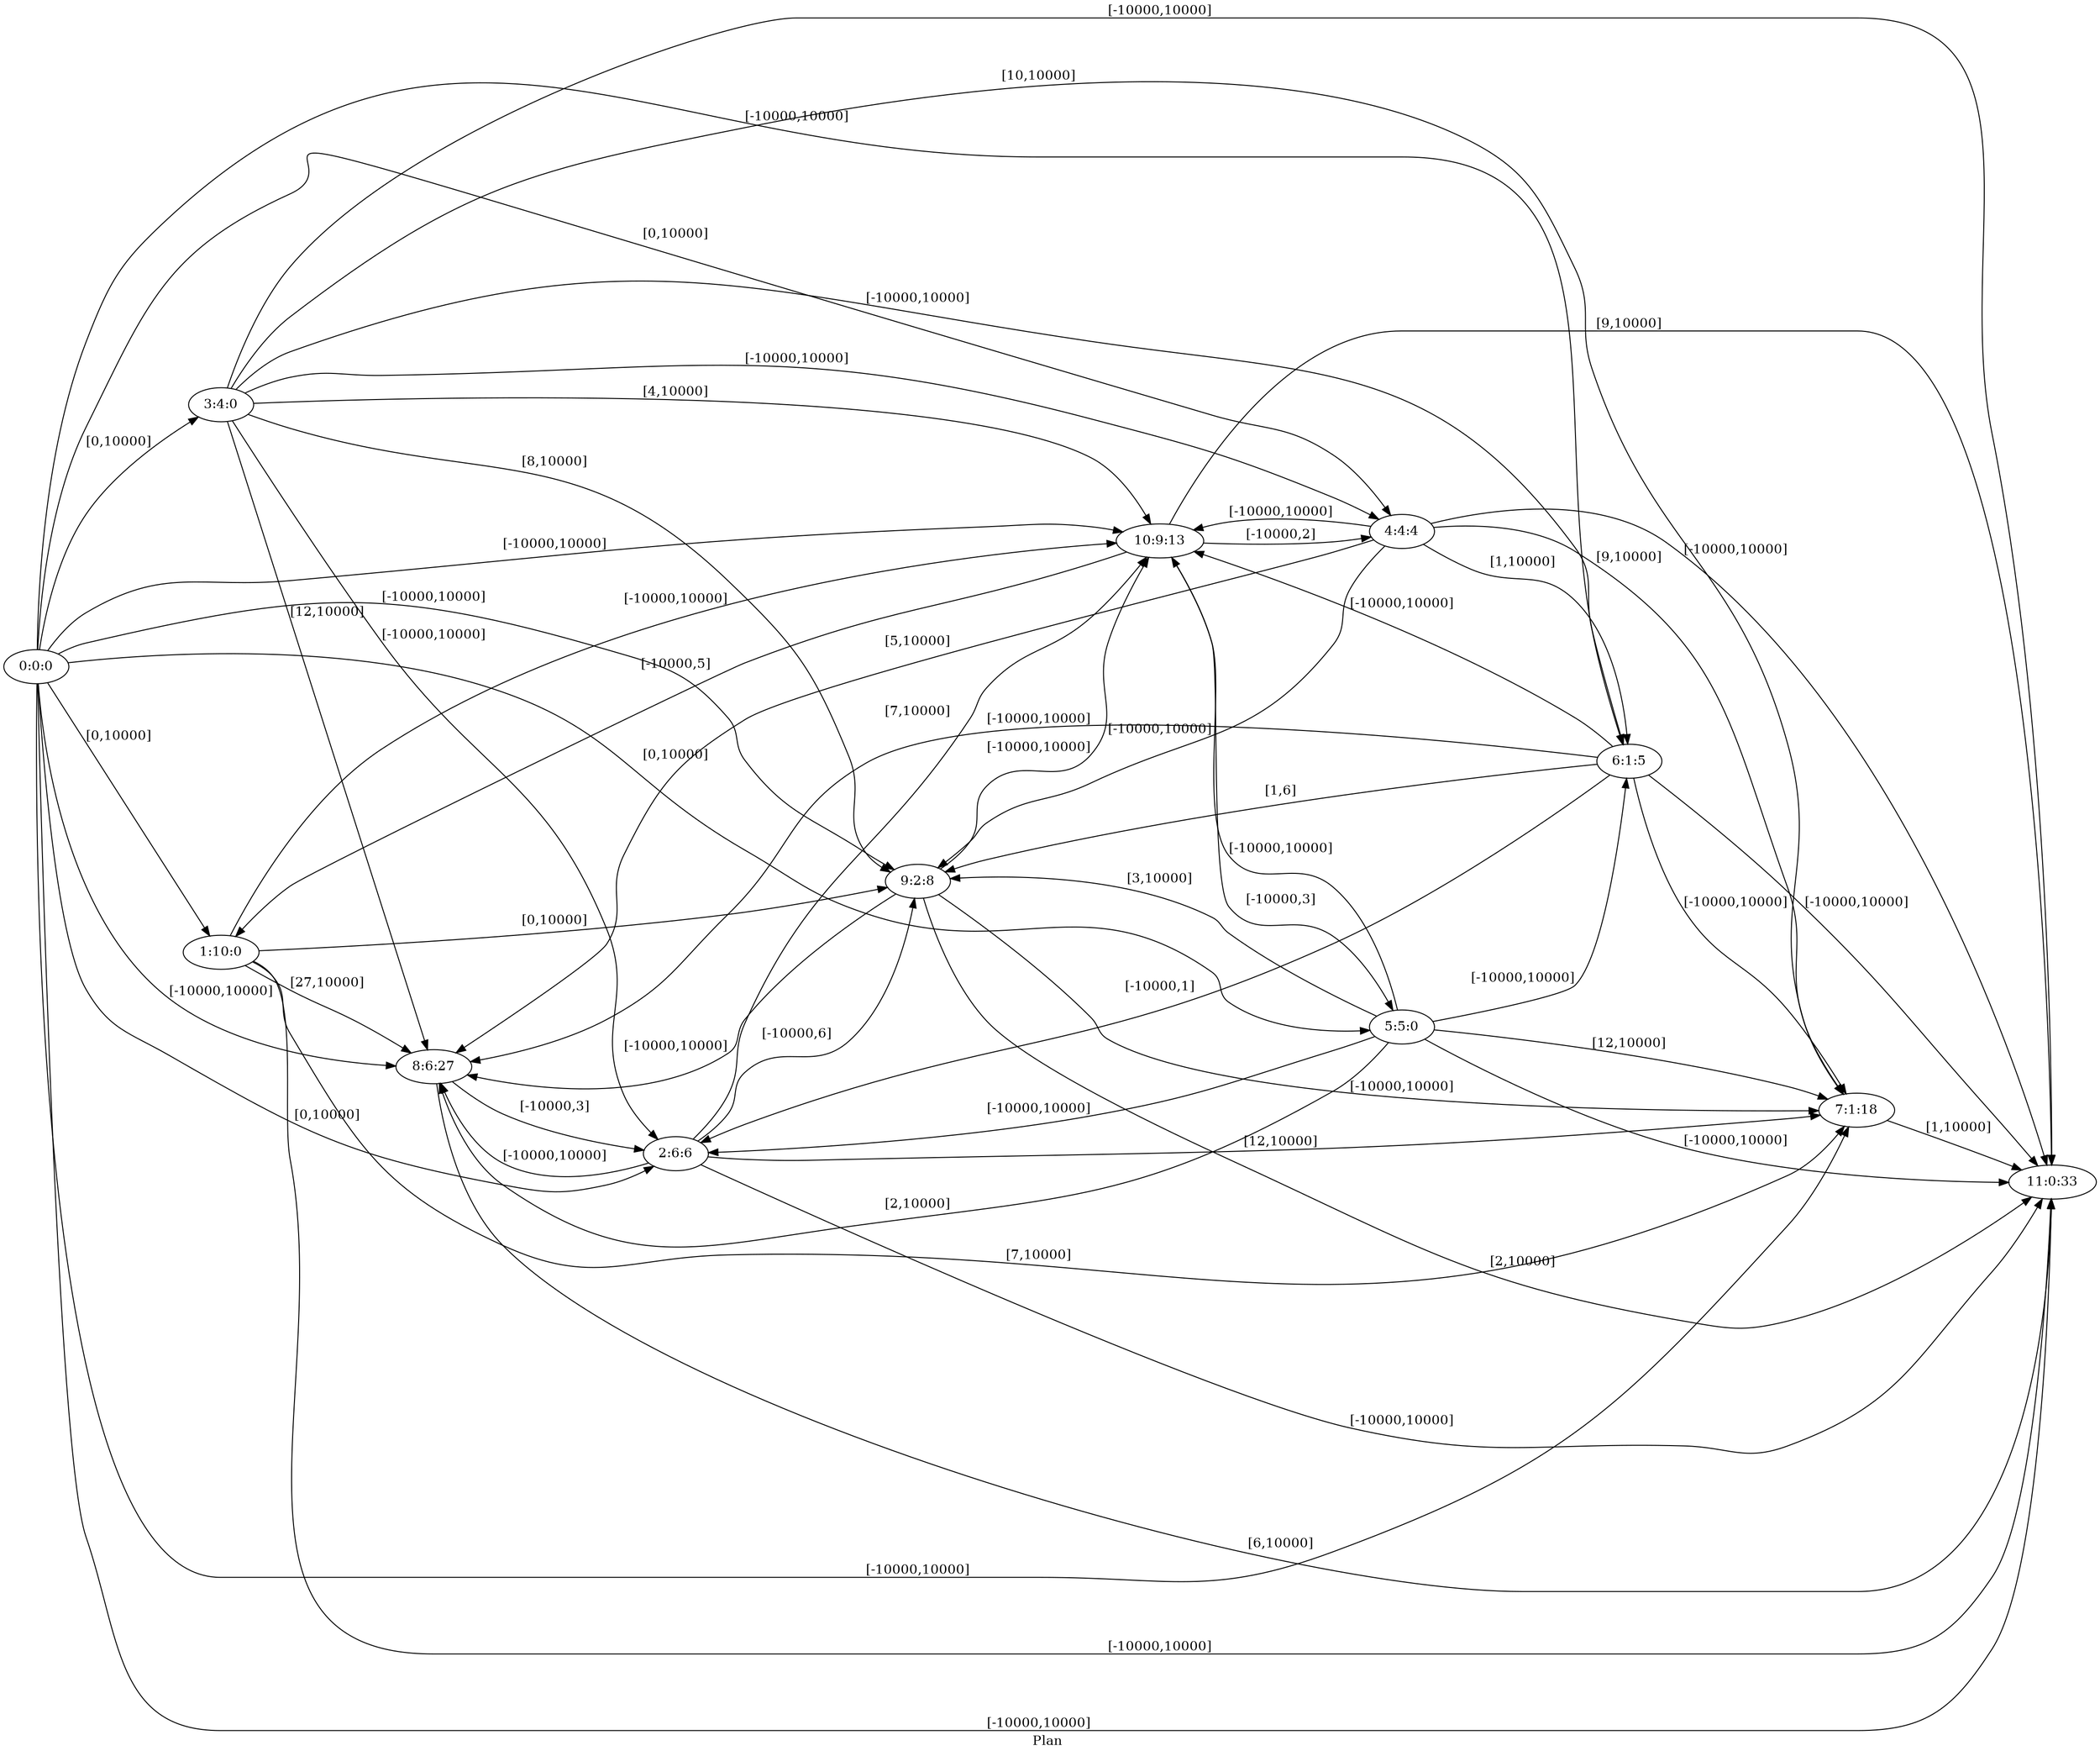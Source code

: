 digraph G {
 rankdir = LR;
 nodesep = .45; 
 size = 30;
label="Plan ";
 fldt = 0.949739;
"0:0:0"->"1:10:0"[ label = "[0,10000]"];
"0:0:0"->"2:6:6"[ label = "[0,10000]"];
"0:0:0"->"3:4:0"[ label = "[0,10000]"];
"0:0:0"->"4:4:4"[ label = "[0,10000]"];
"0:0:0"->"5:5:0"[ label = "[0,10000]"];
"0:0:0"->"6:1:5"[ label = "[-10000,10000]"];
"0:0:0"->"7:1:18"[ label = "[-10000,10000]"];
"0:0:0"->"8:6:27"[ label = "[-10000,10000]"];
"0:0:0"->"9:2:8"[ label = "[-10000,10000]"];
"0:0:0"->"10:9:13"[ label = "[-10000,10000]"];
"0:0:0"->"11:0:33"[ label = "[-10000,10000]"];
"1:10:0"->"7:1:18"[ label = "[7,10000]"];
"1:10:0"->"8:6:27"[ label = "[27,10000]"];
"1:10:0"->"9:2:8"[ label = "[0,10000]"];
"1:10:0"->"10:9:13"[ label = "[-10000,10000]"];
"1:10:0"->"11:0:33"[ label = "[-10000,10000]"];
"2:6:6"->"7:1:18"[ label = "[12,10000]"];
"2:6:6"->"8:6:27"[ label = "[-10000,10000]"];
"2:6:6"->"9:2:8"[ label = "[-10000,6]"];
"2:6:6"->"10:9:13"[ label = "[7,10000]"];
"2:6:6"->"11:0:33"[ label = "[-10000,10000]"];
"3:4:0"->"2:6:6"[ label = "[-10000,10000]"];
"3:4:0"->"4:4:4"[ label = "[-10000,10000]"];
"3:4:0"->"6:1:5"[ label = "[-10000,10000]"];
"3:4:0"->"7:1:18"[ label = "[10,10000]"];
"3:4:0"->"8:6:27"[ label = "[12,10000]"];
"3:4:0"->"9:2:8"[ label = "[8,10000]"];
"3:4:0"->"10:9:13"[ label = "[4,10000]"];
"3:4:0"->"11:0:33"[ label = "[-10000,10000]"];
"4:4:4"->"6:1:5"[ label = "[1,10000]"];
"4:4:4"->"7:1:18"[ label = "[9,10000]"];
"4:4:4"->"8:6:27"[ label = "[5,10000]"];
"4:4:4"->"9:2:8"[ label = "[-10000,10000]"];
"4:4:4"->"10:9:13"[ label = "[-10000,10000]"];
"4:4:4"->"11:0:33"[ label = "[-10000,10000]"];
"5:5:0"->"2:6:6"[ label = "[-10000,10000]"];
"5:5:0"->"6:1:5"[ label = "[-10000,10000]"];
"5:5:0"->"7:1:18"[ label = "[12,10000]"];
"5:5:0"->"8:6:27"[ label = "[2,10000]"];
"5:5:0"->"9:2:8"[ label = "[3,10000]"];
"5:5:0"->"10:9:13"[ label = "[-10000,10000]"];
"5:5:0"->"11:0:33"[ label = "[-10000,10000]"];
"6:1:5"->"2:6:6"[ label = "[-10000,1]"];
"6:1:5"->"7:1:18"[ label = "[-10000,10000]"];
"6:1:5"->"8:6:27"[ label = "[-10000,10000]"];
"6:1:5"->"9:2:8"[ label = "[1,6]"];
"6:1:5"->"10:9:13"[ label = "[-10000,10000]"];
"6:1:5"->"11:0:33"[ label = "[-10000,10000]"];
"7:1:18"->"11:0:33"[ label = "[1,10000]"];
"8:6:27"->"2:6:6"[ label = "[-10000,3]"];
"8:6:27"->"11:0:33"[ label = "[6,10000]"];
"9:2:8"->"7:1:18"[ label = "[-10000,10000]"];
"9:2:8"->"8:6:27"[ label = "[-10000,10000]"];
"9:2:8"->"10:9:13"[ label = "[-10000,10000]"];
"9:2:8"->"11:0:33"[ label = "[2,10000]"];
"10:9:13"->"1:10:0"[ label = "[-10000,5]"];
"10:9:13"->"4:4:4"[ label = "[-10000,2]"];
"10:9:13"->"5:5:0"[ label = "[-10000,3]"];
"10:9:13"->"11:0:33"[ label = "[9,10000]"];
}
